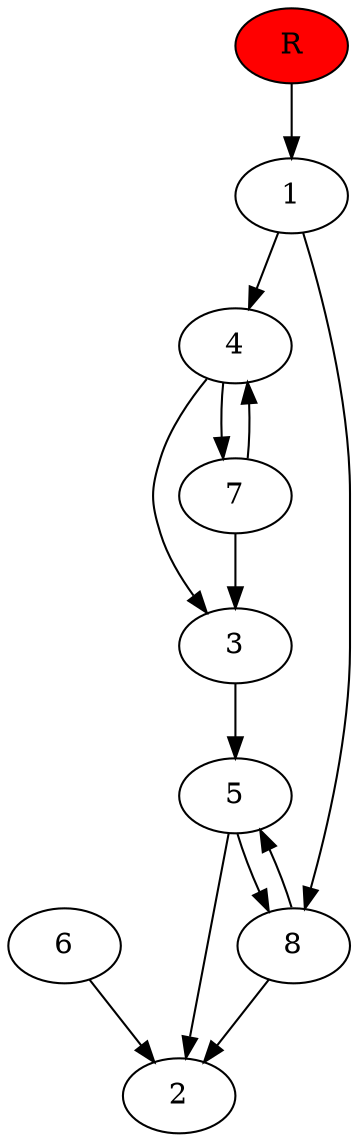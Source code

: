 digraph prb12747 {
	1
	2
	3
	4
	5
	6
	7
	8
	R [fillcolor="#ff0000" style=filled]
	1 -> 4
	1 -> 8
	3 -> 5
	4 -> 3
	4 -> 7
	5 -> 2
	5 -> 8
	6 -> 2
	7 -> 3
	7 -> 4
	8 -> 2
	8 -> 5
	R -> 1
}
